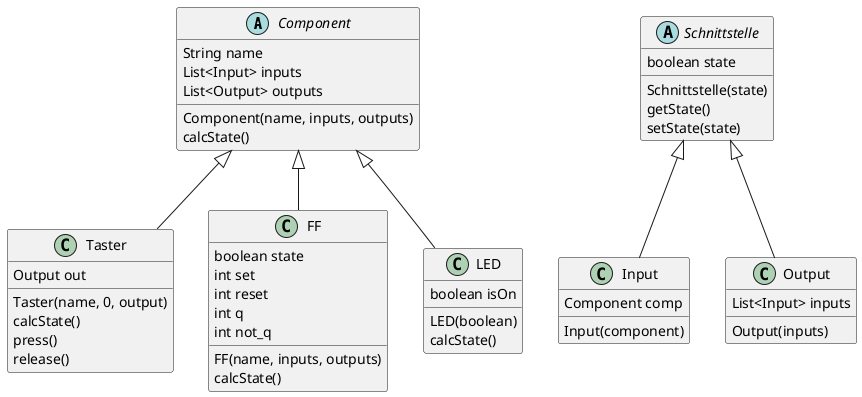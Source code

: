 @startuml

abstract class Component {
String name
List<Input> inputs
List<Output> outputs
Component(name, inputs, outputs)
calcState()
}

class Taster{
Output out
Taster(name, 0, output)
calcState()
press()
release()
}

abstract class Schnittstelle{
boolean state
Schnittstelle(state)
getState()
setState(state)
}


class Input{
Component comp
Input(component)
}

class Output{
List<Input> inputs
Output(inputs)
}

class FF{
boolean state
int set
int reset
int q
int not_q
FF(name, inputs, outputs)
calcState()
}

class LED{
boolean isOn
LED(boolean)
calcState()
}

Component <|-- FF

Component <|-- LED
Schnittstelle <|-- Input
Schnittstelle <|-- Output

Component <|-- Taster
@enduml
